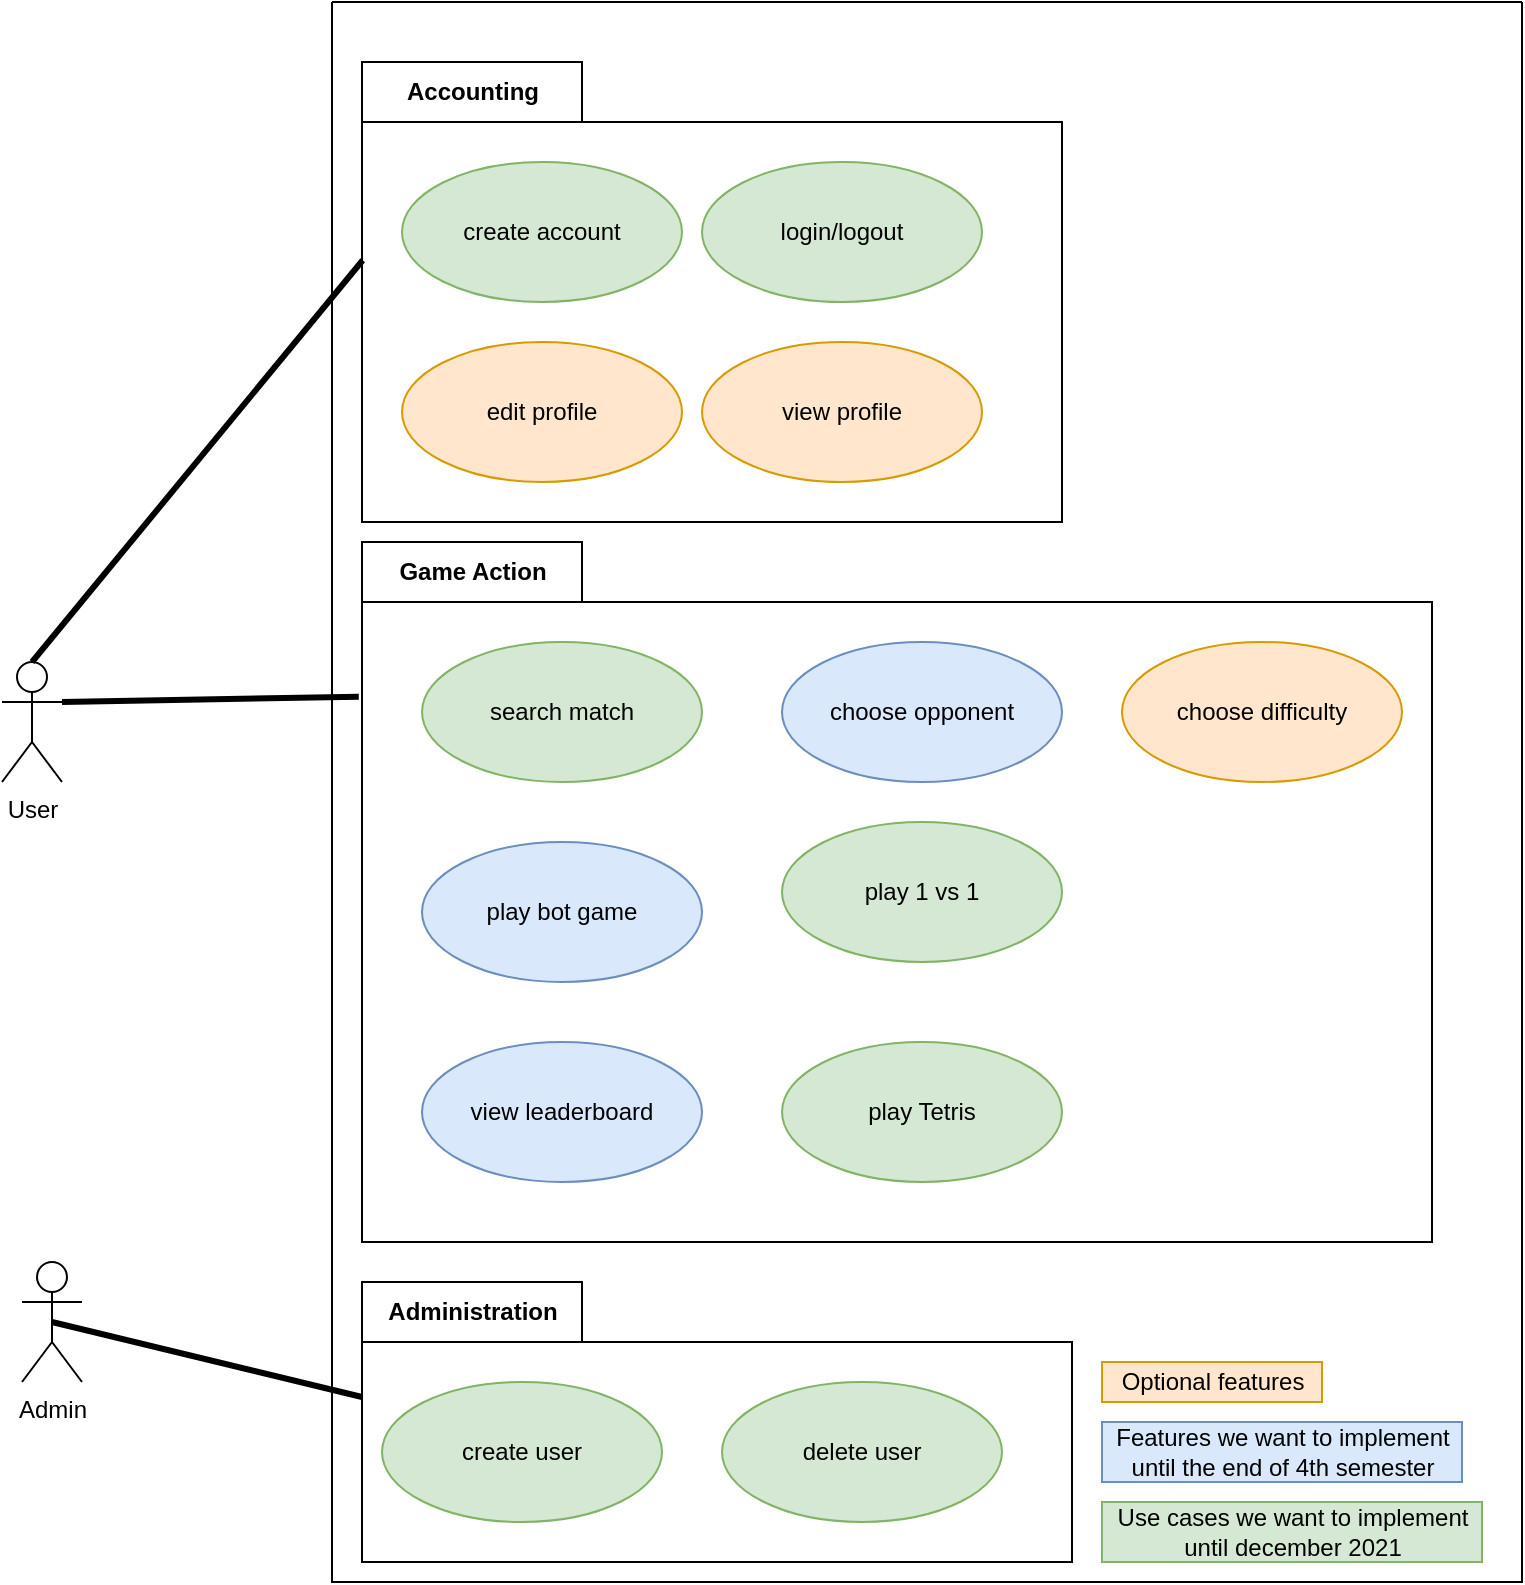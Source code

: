 <mxfile version="15.5.7" type="github">
  <diagram id="IY7DE-ovWNIMSHRuSM3O" name="Page-1">
    <mxGraphModel dx="2062" dy="1122" grid="1" gridSize="10" guides="1" tooltips="1" connect="1" arrows="1" fold="1" page="1" pageScale="1" pageWidth="850" pageHeight="1100" math="0" shadow="0">
      <root>
        <mxCell id="0" />
        <mxCell id="1" parent="0" />
        <mxCell id="F1kY69p2ulMfDkaZnC9w-1" value="" style="swimlane;startSize=0;" parent="1" vertex="1">
          <mxGeometry x="185" y="280" width="595" height="790" as="geometry" />
        </mxCell>
        <mxCell id="F1kY69p2ulMfDkaZnC9w-17" value="Administration" style="shape=folder;fontStyle=1;tabWidth=110;tabHeight=30;tabPosition=left;html=1;boundedLbl=1;labelInHeader=1;container=1;collapsible=0;recursiveResize=0;" parent="F1kY69p2ulMfDkaZnC9w-1" vertex="1">
          <mxGeometry x="15" y="640" width="355" height="140" as="geometry" />
        </mxCell>
        <mxCell id="F1kY69p2ulMfDkaZnC9w-19" value="create user" style="ellipse;whiteSpace=wrap;html=1;fillColor=#d5e8d4;strokeColor=#82b366;" parent="F1kY69p2ulMfDkaZnC9w-17" vertex="1">
          <mxGeometry x="10" y="50" width="140" height="70" as="geometry" />
        </mxCell>
        <mxCell id="F1kY69p2ulMfDkaZnC9w-20" value="delete user" style="ellipse;whiteSpace=wrap;html=1;fillColor=#d5e8d4;strokeColor=#82b366;" parent="F1kY69p2ulMfDkaZnC9w-17" vertex="1">
          <mxGeometry x="180" y="50" width="140" height="70" as="geometry" />
        </mxCell>
        <mxCell id="F1kY69p2ulMfDkaZnC9w-8" value="Accounting" style="shape=folder;fontStyle=1;tabWidth=110;tabHeight=30;tabPosition=left;html=1;boundedLbl=1;labelInHeader=1;container=1;collapsible=0;recursiveResize=0;" parent="F1kY69p2ulMfDkaZnC9w-1" vertex="1">
          <mxGeometry x="15" y="30" width="350" height="230" as="geometry" />
        </mxCell>
        <mxCell id="F1kY69p2ulMfDkaZnC9w-7" value="create account" style="ellipse;whiteSpace=wrap;html=1;fillColor=#d5e8d4;strokeColor=#82b366;" parent="F1kY69p2ulMfDkaZnC9w-8" vertex="1">
          <mxGeometry x="20" y="50" width="140" height="70" as="geometry" />
        </mxCell>
        <mxCell id="F1kY69p2ulMfDkaZnC9w-12" value="login/logout" style="ellipse;whiteSpace=wrap;html=1;fillColor=#d5e8d4;strokeColor=#82b366;" parent="F1kY69p2ulMfDkaZnC9w-8" vertex="1">
          <mxGeometry x="170" y="50" width="140" height="70" as="geometry" />
        </mxCell>
        <mxCell id="F1kY69p2ulMfDkaZnC9w-23" value="edit profile" style="ellipse;whiteSpace=wrap;html=1;fillColor=#ffe6cc;strokeColor=#d79b00;" parent="F1kY69p2ulMfDkaZnC9w-8" vertex="1">
          <mxGeometry x="20" y="140" width="140" height="70" as="geometry" />
        </mxCell>
        <mxCell id="F1kY69p2ulMfDkaZnC9w-22" value="view profile" style="ellipse;whiteSpace=wrap;html=1;fillColor=#ffe6cc;strokeColor=#d79b00;" parent="F1kY69p2ulMfDkaZnC9w-8" vertex="1">
          <mxGeometry x="170" y="140" width="140" height="70" as="geometry" />
        </mxCell>
        <mxCell id="F1kY69p2ulMfDkaZnC9w-14" value="Game Action" style="shape=folder;fontStyle=1;tabWidth=110;tabHeight=30;tabPosition=left;html=1;boundedLbl=1;labelInHeader=1;container=1;collapsible=0;recursiveResize=0;" parent="F1kY69p2ulMfDkaZnC9w-1" vertex="1">
          <mxGeometry x="15" y="270" width="535" height="350" as="geometry" />
        </mxCell>
        <mxCell id="F1kY69p2ulMfDkaZnC9w-3" value="play bot game" style="ellipse;whiteSpace=wrap;html=1;fillColor=#dae8fc;strokeColor=#6c8ebf;" parent="F1kY69p2ulMfDkaZnC9w-14" vertex="1">
          <mxGeometry x="30" y="150" width="140" height="70" as="geometry" />
        </mxCell>
        <mxCell id="F1kY69p2ulMfDkaZnC9w-16" value="choose opponent" style="ellipse;whiteSpace=wrap;html=1;fillColor=#dae8fc;strokeColor=#6c8ebf;" parent="F1kY69p2ulMfDkaZnC9w-14" vertex="1">
          <mxGeometry x="210" y="50" width="140" height="70" as="geometry" />
        </mxCell>
        <mxCell id="F1kY69p2ulMfDkaZnC9w-2" value="search match" style="ellipse;whiteSpace=wrap;html=1;fillColor=#d5e8d4;strokeColor=#82b366;" parent="F1kY69p2ulMfDkaZnC9w-14" vertex="1">
          <mxGeometry x="30" y="50" width="140" height="70" as="geometry" />
        </mxCell>
        <mxCell id="F1kY69p2ulMfDkaZnC9w-4" value="play 1 vs 1" style="ellipse;whiteSpace=wrap;html=1;fillColor=#d5e8d4;strokeColor=#82b366;" parent="F1kY69p2ulMfDkaZnC9w-14" vertex="1">
          <mxGeometry x="210" y="140" width="140" height="70" as="geometry" />
        </mxCell>
        <mxCell id="F1kY69p2ulMfDkaZnC9w-21" value="view leaderboard" style="ellipse;whiteSpace=wrap;html=1;fillColor=#dae8fc;strokeColor=#6c8ebf;" parent="F1kY69p2ulMfDkaZnC9w-14" vertex="1">
          <mxGeometry x="30" y="250" width="140" height="70" as="geometry" />
        </mxCell>
        <mxCell id="qXvFPo26kRgPph4WdB3--1" value="play Tetris" style="ellipse;whiteSpace=wrap;html=1;fillColor=#d5e8d4;strokeColor=#82b366;" vertex="1" parent="F1kY69p2ulMfDkaZnC9w-14">
          <mxGeometry x="210" y="250" width="140" height="70" as="geometry" />
        </mxCell>
        <mxCell id="qXvFPo26kRgPph4WdB3--2" value="choose difficulty" style="ellipse;whiteSpace=wrap;html=1;fillColor=#ffe6cc;strokeColor=#d79b00;" vertex="1" parent="F1kY69p2ulMfDkaZnC9w-14">
          <mxGeometry x="380" y="50" width="140" height="70" as="geometry" />
        </mxCell>
        <mxCell id="F1kY69p2ulMfDkaZnC9w-24" value="Use cases we want to implement&lt;br&gt;until december 2021" style="text;html=1;align=center;verticalAlign=middle;resizable=0;points=[];autosize=1;strokeColor=#82b366;fillColor=#d5e8d4;" parent="F1kY69p2ulMfDkaZnC9w-1" vertex="1">
          <mxGeometry x="385" y="750" width="190" height="30" as="geometry" />
        </mxCell>
        <mxCell id="F1kY69p2ulMfDkaZnC9w-25" value="Optional features" style="text;html=1;align=center;verticalAlign=middle;resizable=0;points=[];autosize=1;strokeColor=#d79b00;fillColor=#ffe6cc;" parent="F1kY69p2ulMfDkaZnC9w-1" vertex="1">
          <mxGeometry x="385" y="680" width="110" height="20" as="geometry" />
        </mxCell>
        <mxCell id="F1kY69p2ulMfDkaZnC9w-31" value="Features we want to implement &lt;br&gt;until the end of 4th semester" style="text;html=1;align=center;verticalAlign=middle;resizable=0;points=[];autosize=1;strokeColor=#6c8ebf;fillColor=#dae8fc;" parent="F1kY69p2ulMfDkaZnC9w-1" vertex="1">
          <mxGeometry x="385" y="710" width="180" height="30" as="geometry" />
        </mxCell>
        <mxCell id="F1kY69p2ulMfDkaZnC9w-28" value="User" style="shape=umlActor;verticalLabelPosition=bottom;verticalAlign=top;html=1;outlineConnect=0;" parent="1" vertex="1">
          <mxGeometry x="20" y="610" width="30" height="60" as="geometry" />
        </mxCell>
        <mxCell id="F1kY69p2ulMfDkaZnC9w-30" value="" style="endArrow=none;startArrow=none;endFill=0;startFill=0;endSize=8;html=1;verticalAlign=bottom;labelBackgroundColor=none;strokeWidth=3;rounded=0;entryX=-0.003;entryY=0.221;entryDx=0;entryDy=0;entryPerimeter=0;exitX=1;exitY=0.333;exitDx=0;exitDy=0;exitPerimeter=0;" parent="1" source="F1kY69p2ulMfDkaZnC9w-28" target="F1kY69p2ulMfDkaZnC9w-14" edge="1">
          <mxGeometry width="160" relative="1" as="geometry">
            <mxPoint x="90" y="650" as="sourcePoint" />
            <mxPoint x="180" y="609.58" as="targetPoint" />
          </mxGeometry>
        </mxCell>
        <mxCell id="F1kY69p2ulMfDkaZnC9w-32" value="" style="endArrow=none;startArrow=none;endFill=0;startFill=0;endSize=8;html=1;verticalAlign=bottom;labelBackgroundColor=none;strokeWidth=3;rounded=0;entryX=0.001;entryY=0.431;entryDx=0;entryDy=0;entryPerimeter=0;exitX=0.5;exitY=0;exitDx=0;exitDy=0;exitPerimeter=0;" parent="1" source="F1kY69p2ulMfDkaZnC9w-28" target="F1kY69p2ulMfDkaZnC9w-8" edge="1">
          <mxGeometry width="160" relative="1" as="geometry">
            <mxPoint x="50" y="560" as="sourcePoint" />
            <mxPoint x="210" y="560" as="targetPoint" />
          </mxGeometry>
        </mxCell>
        <mxCell id="F1kY69p2ulMfDkaZnC9w-33" value="Admin" style="shape=umlActor;verticalLabelPosition=bottom;verticalAlign=top;html=1;" parent="1" vertex="1">
          <mxGeometry x="30" y="910" width="30" height="60" as="geometry" />
        </mxCell>
        <mxCell id="F1kY69p2ulMfDkaZnC9w-35" value="" style="endArrow=none;startArrow=none;endFill=0;startFill=0;endSize=8;html=1;verticalAlign=bottom;labelBackgroundColor=none;strokeWidth=3;rounded=0;entryX=0;entryY=0;entryDx=0;entryDy=57.5;entryPerimeter=0;exitX=0.5;exitY=0.5;exitDx=0;exitDy=0;exitPerimeter=0;" parent="1" source="F1kY69p2ulMfDkaZnC9w-33" target="F1kY69p2ulMfDkaZnC9w-17" edge="1">
          <mxGeometry width="160" relative="1" as="geometry">
            <mxPoint x="40" y="950" as="sourcePoint" />
            <mxPoint x="200" y="950" as="targetPoint" />
          </mxGeometry>
        </mxCell>
      </root>
    </mxGraphModel>
  </diagram>
</mxfile>
